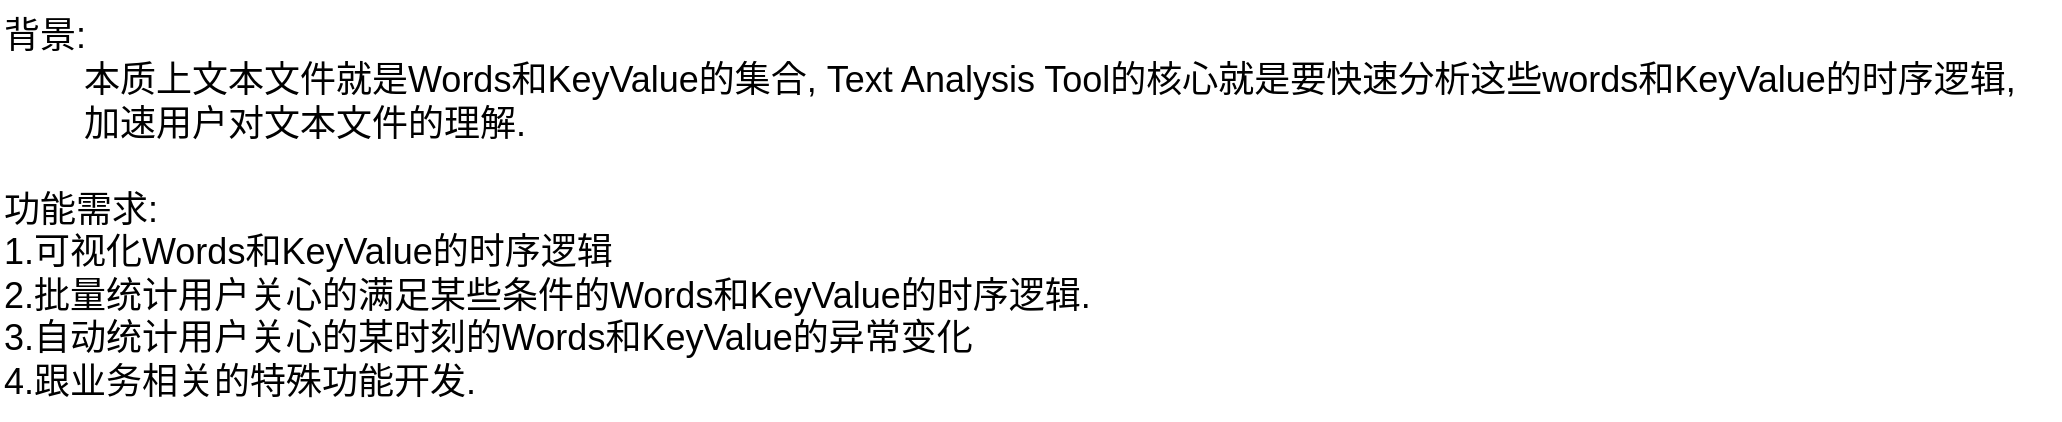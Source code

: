 <mxfile version="20.7.4" type="device" pages="7"><diagram id="0Cy3hlLUVUVLRbDNO2Tw" name="需求"><mxGraphModel dx="1206" dy="710" grid="1" gridSize="10" guides="1" tooltips="1" connect="1" arrows="1" fold="1" page="1" pageScale="1" pageWidth="827" pageHeight="1169" math="0" shadow="0"><root><mxCell id="0"/><mxCell id="1" parent="0"/><mxCell id="_opdSwfwnNwpm-nf6QQJ-1" value="&lt;font style=&quot;font-size: 18px;&quot;&gt;背景:&lt;br&gt;&lt;span style=&quot;white-space: pre;&quot;&gt;&#9;&lt;/span&gt;本质上文本文件就是Words和KeyValue的集合, Text Analysis Tool的核心就是要快速分析这些words和KeyValue的时序逻辑,&amp;nbsp;&lt;br&gt;&lt;span style=&quot;white-space: pre;&quot;&gt;&#9;&lt;/span&gt;加速用户对文本文件的理解.&lt;br&gt;&lt;br&gt;功能需求:&lt;br&gt;1.可视化Words和KeyValue的时序逻辑&lt;br&gt;2.批量统计用户关心的满足某些条件的Words和KeyValue的时序逻辑.&lt;br&gt;3.自动统计用户关心的某时刻的Words和KeyValue的异常变化&lt;br&gt;4.跟业务相关的特殊功能开发.&lt;br&gt;&lt;/font&gt;" style="text;html=1;align=left;verticalAlign=middle;resizable=0;points=[];autosize=1;strokeColor=none;fillColor=none;" parent="1" vertex="1"><mxGeometry x="40" y="40" width="1030" height="210" as="geometry"/></mxCell></root></mxGraphModel></diagram><diagram id="C5RBs43oDa-KdzZeNtuy" name="Overview"><mxGraphModel dx="1018" dy="604" grid="1" gridSize="10" guides="1" tooltips="1" connect="1" arrows="1" fold="1" page="1" pageScale="1" pageWidth="827" pageHeight="1169" math="0" shadow="0"><root><mxCell id="WIyWlLk6GJQsqaUBKTNV-0"/><mxCell id="WIyWlLk6GJQsqaUBKTNV-1" parent="WIyWlLk6GJQsqaUBKTNV-0"/><mxCell id="lIsFKM_jbgRHVZnxSKtF-8" style="edgeStyle=orthogonalEdgeStyle;rounded=0;orthogonalLoop=1;jettySize=auto;html=1;entryX=1;entryY=0.5;entryDx=0;entryDy=0;" parent="WIyWlLk6GJQsqaUBKTNV-1" source="303donyuINa1heOpSCCo-0" target="G8TwU6ueO8PdFV3qq56B-0" edge="1"><mxGeometry relative="1" as="geometry"/></mxCell><object label="Original Model" dsfd="dddd" id="303donyuINa1heOpSCCo-0"><mxCell style="swimlane;fontStyle=0;align=center;verticalAlign=top;childLayout=stackLayout;horizontal=1;startSize=26;horizontalStack=0;resizeParent=1;resizeLast=0;collapsible=1;marginBottom=0;rounded=0;shadow=0;strokeWidth=1;" parent="WIyWlLk6GJQsqaUBKTNV-1" vertex="1"><mxGeometry x="860" y="480" width="160" height="34" as="geometry"><mxRectangle x="550" y="140" width="160" height="26" as="alternateBounds"/></mxGeometry></mxCell></object><mxCell id="303donyuINa1heOpSCCo-6" value="" style="line;html=1;strokeWidth=1;align=left;verticalAlign=middle;spacingTop=-1;spacingLeft=3;spacingRight=3;rotatable=0;labelPosition=right;points=[];portConstraint=eastwest;" parent="303donyuINa1heOpSCCo-0" vertex="1"><mxGeometry y="26" width="160" height="8" as="geometry"/></mxCell><mxCell id="dWpQBGpWnecWujztqqWa-4" style="edgeStyle=orthogonalEdgeStyle;rounded=0;orthogonalLoop=1;jettySize=auto;html=1;entryX=1;entryY=0.5;entryDx=0;entryDy=0;" parent="WIyWlLk6GJQsqaUBKTNV-1" source="303donyuINa1heOpSCCo-11" target="dWpQBGpWnecWujztqqWa-1" edge="1"><mxGeometry relative="1" as="geometry"/></mxCell><mxCell id="303donyuINa1heOpSCCo-11" value="Searchs Model" style="swimlane;fontStyle=0;align=center;verticalAlign=top;childLayout=stackLayout;horizontal=1;startSize=26;horizontalStack=0;resizeParent=1;resizeLast=0;collapsible=1;marginBottom=0;rounded=0;shadow=0;strokeWidth=1;" parent="WIyWlLk6GJQsqaUBKTNV-1" vertex="1"><mxGeometry x="1064" y="506" width="160" height="34" as="geometry"><mxRectangle x="550" y="140" width="160" height="26" as="alternateBounds"/></mxGeometry></mxCell><mxCell id="303donyuINa1heOpSCCo-17" value="" style="line;html=1;strokeWidth=1;align=left;verticalAlign=middle;spacingTop=-1;spacingLeft=3;spacingRight=3;rotatable=0;labelPosition=right;points=[];portConstraint=eastwest;" parent="303donyuINa1heOpSCCo-11" vertex="1"><mxGeometry y="26" width="160" height="8" as="geometry"/></mxCell><mxCell id="lIsFKM_jbgRHVZnxSKtF-9" style="edgeStyle=orthogonalEdgeStyle;rounded=0;orthogonalLoop=1;jettySize=auto;html=1;entryX=1;entryY=0.5;entryDx=0;entryDy=0;" parent="WIyWlLk6GJQsqaUBKTNV-1" source="303donyuINa1heOpSCCo-20" target="303donyuINa1heOpSCCo-11" edge="1"><mxGeometry relative="1" as="geometry"/></mxCell><mxCell id="303donyuINa1heOpSCCo-20" value="Search Atom Model" style="swimlane;fontStyle=0;align=center;verticalAlign=top;childLayout=stackLayout;horizontal=1;startSize=26;horizontalStack=0;resizeParent=1;resizeLast=0;collapsible=1;marginBottom=0;rounded=0;shadow=0;strokeWidth=1;" parent="WIyWlLk6GJQsqaUBKTNV-1" vertex="1"><mxGeometry x="1264" y="506" width="160" height="34" as="geometry"><mxRectangle x="550" y="140" width="160" height="26" as="alternateBounds"/></mxGeometry></mxCell><mxCell id="303donyuINa1heOpSCCo-26" value="" style="line;html=1;strokeWidth=1;align=left;verticalAlign=middle;spacingTop=-1;spacingLeft=3;spacingRight=3;rotatable=0;labelPosition=right;points=[];portConstraint=eastwest;" parent="303donyuINa1heOpSCCo-20" vertex="1"><mxGeometry y="26" width="160" height="8" as="geometry"/></mxCell><mxCell id="dWpQBGpWnecWujztqqWa-5" style="edgeStyle=orthogonalEdgeStyle;rounded=0;orthogonalLoop=1;jettySize=auto;html=1;entryX=1;entryY=0.5;entryDx=0;entryDy=0;" parent="WIyWlLk6GJQsqaUBKTNV-1" source="303donyuINa1heOpSCCo-29" target="dWpQBGpWnecWujztqqWa-1" edge="1"><mxGeometry relative="1" as="geometry"/></mxCell><mxCell id="303donyuINa1heOpSCCo-29" value="KeyValueTree Model" style="swimlane;fontStyle=0;align=center;verticalAlign=top;childLayout=stackLayout;horizontal=1;startSize=26;horizontalStack=0;resizeParent=1;resizeLast=0;collapsible=1;marginBottom=0;rounded=0;shadow=0;strokeWidth=1;" parent="WIyWlLk6GJQsqaUBKTNV-1" vertex="1"><mxGeometry x="1064" y="566" width="160" height="34" as="geometry"><mxRectangle x="550" y="140" width="160" height="26" as="alternateBounds"/></mxGeometry></mxCell><mxCell id="303donyuINa1heOpSCCo-35" value="" style="line;html=1;strokeWidth=1;align=left;verticalAlign=middle;spacingTop=-1;spacingLeft=3;spacingRight=3;rotatable=0;labelPosition=right;points=[];portConstraint=eastwest;" parent="303donyuINa1heOpSCCo-29" vertex="1"><mxGeometry y="26" width="160" height="8" as="geometry"/></mxCell><mxCell id="dWpQBGpWnecWujztqqWa-6" style="edgeStyle=orthogonalEdgeStyle;rounded=0;orthogonalLoop=1;jettySize=auto;html=1;entryX=1;entryY=0.5;entryDx=0;entryDy=0;" parent="WIyWlLk6GJQsqaUBKTNV-1" source="303donyuINa1heOpSCCo-38" target="dWpQBGpWnecWujztqqWa-1" edge="1"><mxGeometry relative="1" as="geometry"/></mxCell><mxCell id="303donyuINa1heOpSCCo-38" value="Charts Model" style="swimlane;fontStyle=0;align=center;verticalAlign=top;childLayout=stackLayout;horizontal=1;startSize=26;horizontalStack=0;resizeParent=1;resizeLast=0;collapsible=1;marginBottom=0;rounded=0;shadow=0;strokeWidth=1;" parent="WIyWlLk6GJQsqaUBKTNV-1" vertex="1"><mxGeometry x="1064" y="628" width="160" height="34" as="geometry"><mxRectangle x="550" y="140" width="160" height="26" as="alternateBounds"/></mxGeometry></mxCell><mxCell id="303donyuINa1heOpSCCo-44" value="" style="line;html=1;strokeWidth=1;align=left;verticalAlign=middle;spacingTop=-1;spacingLeft=3;spacingRight=3;rotatable=0;labelPosition=right;points=[];portConstraint=eastwest;" parent="303donyuINa1heOpSCCo-38" vertex="1"><mxGeometry y="26" width="160" height="8" as="geometry"/></mxCell><mxCell id="lIsFKM_jbgRHVZnxSKtF-14" style="edgeStyle=orthogonalEdgeStyle;rounded=0;orthogonalLoop=1;jettySize=auto;html=1;entryX=1;entryY=0.5;entryDx=0;entryDy=0;" parent="WIyWlLk6GJQsqaUBKTNV-1" source="303donyuINa1heOpSCCo-47" target="303donyuINa1heOpSCCo-38" edge="1"><mxGeometry relative="1" as="geometry"/></mxCell><mxCell id="303donyuINa1heOpSCCo-47" value="Chart Atom Model" style="swimlane;fontStyle=0;align=center;verticalAlign=top;childLayout=stackLayout;horizontal=1;startSize=26;horizontalStack=0;resizeParent=1;resizeLast=0;collapsible=1;marginBottom=0;rounded=0;shadow=0;strokeWidth=1;" parent="WIyWlLk6GJQsqaUBKTNV-1" vertex="1"><mxGeometry x="1264" y="628" width="160" height="34" as="geometry"><mxRectangle x="550" y="140" width="160" height="26" as="alternateBounds"/></mxGeometry></mxCell><mxCell id="303donyuINa1heOpSCCo-53" value="" style="line;html=1;strokeWidth=1;align=left;verticalAlign=middle;spacingTop=-1;spacingLeft=3;spacingRight=3;rotatable=0;labelPosition=right;points=[];portConstraint=eastwest;" parent="303donyuINa1heOpSCCo-47" vertex="1"><mxGeometry y="26" width="160" height="8" as="geometry"/></mxCell><mxCell id="lIsFKM_jbgRHVZnxSKtF-16" style="edgeStyle=orthogonalEdgeStyle;rounded=0;orthogonalLoop=1;jettySize=auto;html=1;" parent="WIyWlLk6GJQsqaUBKTNV-1" source="G8TwU6ueO8PdFV3qq56B-0" edge="1"><mxGeometry relative="1" as="geometry"><mxPoint x="610" y="583.0" as="targetPoint"/></mxGeometry></mxCell><mxCell id="G8TwU6ueO8PdFV3qq56B-0" value="TextFile Model" style="swimlane;fontStyle=0;align=center;verticalAlign=top;childLayout=stackLayout;horizontal=1;startSize=26;horizontalStack=0;resizeParent=1;resizeLast=0;collapsible=1;marginBottom=0;rounded=0;shadow=0;strokeWidth=1;" parent="WIyWlLk6GJQsqaUBKTNV-1" vertex="1"><mxGeometry x="650" y="566" width="160" height="34" as="geometry"><mxRectangle x="550" y="140" width="160" height="26" as="alternateBounds"/></mxGeometry></mxCell><mxCell id="G8TwU6ueO8PdFV3qq56B-6" value="" style="line;html=1;strokeWidth=1;align=left;verticalAlign=middle;spacingTop=-1;spacingLeft=3;spacingRight=3;rotatable=0;labelPosition=right;points=[];portConstraint=eastwest;" parent="G8TwU6ueO8PdFV3qq56B-0" vertex="1"><mxGeometry y="26" width="160" height="8" as="geometry"/></mxCell><mxCell id="G8TwU6ueO8PdFV3qq56B-9" value="File Container Model" style="swimlane;fontStyle=0;align=center;verticalAlign=top;childLayout=stackLayout;horizontal=1;startSize=26;horizontalStack=0;resizeParent=1;resizeLast=0;collapsible=1;marginBottom=0;rounded=0;shadow=0;strokeWidth=1;" parent="WIyWlLk6GJQsqaUBKTNV-1" vertex="1"><mxGeometry x="450" y="566" width="160" height="34" as="geometry"><mxRectangle x="550" y="140" width="160" height="26" as="alternateBounds"/></mxGeometry></mxCell><mxCell id="G8TwU6ueO8PdFV3qq56B-15" value="" style="line;html=1;strokeWidth=1;align=left;verticalAlign=middle;spacingTop=-1;spacingLeft=3;spacingRight=3;rotatable=0;labelPosition=right;points=[];portConstraint=eastwest;" parent="G8TwU6ueO8PdFV3qq56B-9" vertex="1"><mxGeometry y="26" width="160" height="8" as="geometry"/></mxCell><mxCell id="G8TwU6ueO8PdFV3qq56B-20" value="Multi TextFile Model" style="swimlane;fontStyle=0;align=center;verticalAlign=top;childLayout=stackLayout;horizontal=1;startSize=26;horizontalStack=0;resizeParent=1;resizeLast=0;collapsible=1;marginBottom=0;rounded=0;shadow=0;strokeWidth=1;" parent="WIyWlLk6GJQsqaUBKTNV-1" vertex="1"><mxGeometry x="650" y="720" width="160" height="34" as="geometry"><mxRectangle x="550" y="140" width="160" height="26" as="alternateBounds"/></mxGeometry></mxCell><mxCell id="G8TwU6ueO8PdFV3qq56B-21" value="" style="line;html=1;strokeWidth=1;align=left;verticalAlign=middle;spacingTop=-1;spacingLeft=3;spacingRight=3;rotatable=0;labelPosition=right;points=[];portConstraint=eastwest;" parent="G8TwU6ueO8PdFV3qq56B-20" vertex="1"><mxGeometry y="26" width="160" height="8" as="geometry"/></mxCell><mxCell id="lIsFKM_jbgRHVZnxSKtF-15" style="edgeStyle=orthogonalEdgeStyle;rounded=0;orthogonalLoop=1;jettySize=auto;html=1;entryX=1;entryY=0.5;entryDx=0;entryDy=0;" parent="WIyWlLk6GJQsqaUBKTNV-1" source="-6uox4qLY7fpRr1liTIu-0" target="303donyuINa1heOpSCCo-47" edge="1"><mxGeometry relative="1" as="geometry"/></mxCell><mxCell id="-6uox4qLY7fpRr1liTIu-0" value="Condition Statistic Atom Model" style="swimlane;fontStyle=0;align=center;verticalAlign=top;childLayout=stackLayout;horizontal=1;startSize=26;horizontalStack=0;resizeParent=1;resizeLast=0;collapsible=1;marginBottom=0;rounded=0;shadow=0;strokeWidth=1;" parent="WIyWlLk6GJQsqaUBKTNV-1" vertex="1"><mxGeometry x="1464" y="628" width="190" height="34" as="geometry"><mxRectangle x="550" y="140" width="160" height="26" as="alternateBounds"/></mxGeometry></mxCell><mxCell id="-6uox4qLY7fpRr1liTIu-1" value="" style="line;html=1;strokeWidth=1;align=left;verticalAlign=middle;spacingTop=-1;spacingLeft=3;spacingRight=3;rotatable=0;labelPosition=right;points=[];portConstraint=eastwest;" parent="-6uox4qLY7fpRr1liTIu-0" vertex="1"><mxGeometry y="26" width="190" height="8" as="geometry"/></mxCell><mxCell id="-6uox4qLY7fpRr1liTIu-2" value="Batch Condition Statistic Model" style="swimlane;fontStyle=0;align=center;verticalAlign=top;childLayout=stackLayout;horizontal=1;startSize=26;horizontalStack=0;resizeParent=1;resizeLast=0;collapsible=1;marginBottom=0;rounded=0;shadow=0;strokeWidth=1;" parent="WIyWlLk6GJQsqaUBKTNV-1" vertex="1"><mxGeometry x="650" y="790" width="200" height="34" as="geometry"><mxRectangle x="550" y="140" width="160" height="26" as="alternateBounds"/></mxGeometry></mxCell><mxCell id="-6uox4qLY7fpRr1liTIu-3" value="" style="line;html=1;strokeWidth=1;align=left;verticalAlign=middle;spacingTop=-1;spacingLeft=3;spacingRight=3;rotatable=0;labelPosition=right;points=[];portConstraint=eastwest;" parent="-6uox4qLY7fpRr1liTIu-2" vertex="1"><mxGeometry y="26" width="200" height="8" as="geometry"/></mxCell><mxCell id="lIsFKM_jbgRHVZnxSKtF-0" value="Auto Statistic Classification Model" style="swimlane;fontStyle=0;align=center;verticalAlign=top;childLayout=stackLayout;horizontal=1;startSize=26;horizontalStack=0;resizeParent=1;resizeLast=0;collapsible=1;marginBottom=0;rounded=0;shadow=0;strokeWidth=1;" parent="WIyWlLk6GJQsqaUBKTNV-1" vertex="1"><mxGeometry x="650" y="860" width="200" height="34" as="geometry"><mxRectangle x="550" y="140" width="160" height="26" as="alternateBounds"/></mxGeometry></mxCell><mxCell id="lIsFKM_jbgRHVZnxSKtF-1" value="" style="line;html=1;strokeWidth=1;align=left;verticalAlign=middle;spacingTop=-1;spacingLeft=3;spacingRight=3;rotatable=0;labelPosition=right;points=[];portConstraint=eastwest;" parent="lIsFKM_jbgRHVZnxSKtF-0" vertex="1"><mxGeometry y="26" width="200" height="8" as="geometry"/></mxCell><mxCell id="lIsFKM_jbgRHVZnxSKtF-2" value="Special Business" style="swimlane;fontStyle=0;align=center;verticalAlign=top;childLayout=stackLayout;horizontal=1;startSize=26;horizontalStack=0;resizeParent=1;resizeLast=0;collapsible=1;marginBottom=0;rounded=0;shadow=0;strokeWidth=1;" parent="WIyWlLk6GJQsqaUBKTNV-1" vertex="1"><mxGeometry x="650" y="930" width="170" height="34" as="geometry"><mxRectangle x="550" y="140" width="160" height="26" as="alternateBounds"/></mxGeometry></mxCell><mxCell id="lIsFKM_jbgRHVZnxSKtF-3" value="" style="line;html=1;strokeWidth=1;align=left;verticalAlign=middle;spacingTop=-1;spacingLeft=3;spacingRight=3;rotatable=0;labelPosition=right;points=[];portConstraint=eastwest;" parent="lIsFKM_jbgRHVZnxSKtF-2" vertex="1"><mxGeometry y="26" width="170" height="8" as="geometry"/></mxCell><mxCell id="lIsFKM_jbgRHVZnxSKtF-17" style="edgeStyle=orthogonalEdgeStyle;rounded=0;orthogonalLoop=1;jettySize=auto;html=1;entryX=1;entryY=0.5;entryDx=0;entryDy=0;" parent="WIyWlLk6GJQsqaUBKTNV-1" source="lIsFKM_jbgRHVZnxSKtF-4" target="lIsFKM_jbgRHVZnxSKtF-2" edge="1"><mxGeometry relative="1" as="geometry"/></mxCell><mxCell id="lIsFKM_jbgRHVZnxSKtF-4" value="DCGM Analysis Model" style="swimlane;fontStyle=0;align=center;verticalAlign=top;childLayout=stackLayout;horizontal=1;startSize=26;horizontalStack=0;resizeParent=1;resizeLast=0;collapsible=1;marginBottom=0;rounded=0;shadow=0;strokeWidth=1;" parent="WIyWlLk6GJQsqaUBKTNV-1" vertex="1"><mxGeometry x="860" y="930" width="170" height="34" as="geometry"><mxRectangle x="550" y="140" width="160" height="26" as="alternateBounds"/></mxGeometry></mxCell><mxCell id="lIsFKM_jbgRHVZnxSKtF-5" value="" style="line;html=1;strokeWidth=1;align=left;verticalAlign=middle;spacingTop=-1;spacingLeft=3;spacingRight=3;rotatable=0;labelPosition=right;points=[];portConstraint=eastwest;" parent="lIsFKM_jbgRHVZnxSKtF-4" vertex="1"><mxGeometry y="26" width="170" height="8" as="geometry"/></mxCell><mxCell id="lIsFKM_jbgRHVZnxSKtF-18" style="edgeStyle=orthogonalEdgeStyle;rounded=0;orthogonalLoop=1;jettySize=auto;html=1;entryX=1;entryY=0.5;entryDx=0;entryDy=0;" parent="WIyWlLk6GJQsqaUBKTNV-1" source="lIsFKM_jbgRHVZnxSKtF-6" target="lIsFKM_jbgRHVZnxSKtF-2" edge="1"><mxGeometry relative="1" as="geometry"/></mxCell><mxCell id="lIsFKM_jbgRHVZnxSKtF-6" value="Story Line Model" style="swimlane;fontStyle=0;align=center;verticalAlign=top;childLayout=stackLayout;horizontal=1;startSize=26;horizontalStack=0;resizeParent=1;resizeLast=0;collapsible=1;marginBottom=0;rounded=0;shadow=0;strokeWidth=1;" parent="WIyWlLk6GJQsqaUBKTNV-1" vertex="1"><mxGeometry x="860" y="980" width="170" height="34" as="geometry"><mxRectangle x="550" y="140" width="160" height="26" as="alternateBounds"/></mxGeometry></mxCell><mxCell id="lIsFKM_jbgRHVZnxSKtF-7" value="" style="line;html=1;strokeWidth=1;align=left;verticalAlign=middle;spacingTop=-1;spacingLeft=3;spacingRight=3;rotatable=0;labelPosition=right;points=[];portConstraint=eastwest;" parent="lIsFKM_jbgRHVZnxSKtF-6" vertex="1"><mxGeometry y="26" width="170" height="8" as="geometry"/></mxCell><mxCell id="dWpQBGpWnecWujztqqWa-3" style="edgeStyle=orthogonalEdgeStyle;rounded=0;orthogonalLoop=1;jettySize=auto;html=1;" parent="WIyWlLk6GJQsqaUBKTNV-1" source="dWpQBGpWnecWujztqqWa-1" edge="1"><mxGeometry relative="1" as="geometry"><mxPoint x="810" y="584" as="targetPoint"/></mxGeometry></mxCell><object label="Function Model" dsfd="dddd" id="dWpQBGpWnecWujztqqWa-1"><mxCell style="swimlane;fontStyle=0;align=center;verticalAlign=top;childLayout=stackLayout;horizontal=1;startSize=26;horizontalStack=0;resizeParent=1;resizeLast=0;collapsible=1;marginBottom=0;rounded=0;shadow=0;strokeWidth=1;" parent="WIyWlLk6GJQsqaUBKTNV-1" vertex="1"><mxGeometry x="860" y="567" width="160" height="34" as="geometry"><mxRectangle x="550" y="140" width="160" height="26" as="alternateBounds"/></mxGeometry></mxCell></object><mxCell id="dWpQBGpWnecWujztqqWa-2" value="" style="line;html=1;strokeWidth=1;align=left;verticalAlign=middle;spacingTop=-1;spacingLeft=3;spacingRight=3;rotatable=0;labelPosition=right;points=[];portConstraint=eastwest;" parent="dWpQBGpWnecWujztqqWa-1" vertex="1"><mxGeometry y="26" width="160" height="8" as="geometry"/></mxCell></root></mxGraphModel></diagram><diagram id="L9fh-WqxhgrzzRKQ3EUa" name="Function"><mxGraphModel dx="379" dy="710" grid="1" gridSize="10" guides="1" tooltips="1" connect="1" arrows="1" fold="1" page="1" pageScale="1" pageWidth="827" pageHeight="1169" math="0" shadow="0"><root><mxCell id="0"/><mxCell id="1" parent="0"/><mxCell id="i3b1Jq1DHRWX_BwLLKMR-1" value="inhert" style="edgeStyle=orthogonalEdgeStyle;rounded=0;orthogonalLoop=1;jettySize=auto;html=1;entryX=0.5;entryY=1;entryDx=0;entryDy=0;" parent="1" source="i3b1Jq1DHRWX_BwLLKMR-2" target="i3b1Jq1DHRWX_BwLLKMR-9" edge="1"><mxGeometry relative="1" as="geometry"/></mxCell><mxCell id="i3b1Jq1DHRWX_BwLLKMR-2" value="Function Model" style="swimlane;fontStyle=0;align=center;verticalAlign=top;childLayout=stackLayout;horizontal=1;startSize=26;horizontalStack=0;resizeParent=1;resizeLast=0;collapsible=1;marginBottom=0;rounded=0;shadow=0;strokeWidth=1;" parent="1" vertex="1"><mxGeometry x="990" y="350" width="160" height="140" as="geometry"><mxRectangle x="550" y="140" width="160" height="26" as="alternateBounds"/></mxGeometry></mxCell><mxCell id="i3b1Jq1DHRWX_BwLLKMR-3" value="Functions" style="text;align=left;verticalAlign=top;spacingLeft=4;spacingRight=4;overflow=hidden;rotatable=0;points=[[0,0.5],[1,0.5]];portConstraint=eastwest;" parent="i3b1Jq1DHRWX_BwLLKMR-2" vertex="1"><mxGeometry y="26" width="160" height="26" as="geometry"/></mxCell><mxCell id="i3b1Jq1DHRWX_BwLLKMR-4" value="" style="line;html=1;strokeWidth=1;align=left;verticalAlign=middle;spacingTop=-1;spacingLeft=3;spacingRight=3;rotatable=0;labelPosition=right;points=[];portConstraint=eastwest;" parent="i3b1Jq1DHRWX_BwLLKMR-2" vertex="1"><mxGeometry y="52" width="160" height="8" as="geometry"/></mxCell><mxCell id="i3b1Jq1DHRWX_BwLLKMR-6" value="inhert" style="edgeStyle=orthogonalEdgeStyle;rounded=0;orthogonalLoop=1;jettySize=auto;html=1;entryX=0.5;entryY=1;entryDx=0;entryDy=0;" parent="1" source="i3b1Jq1DHRWX_BwLLKMR-7" target="i3b1Jq1DHRWX_BwLLKMR-11" edge="1"><mxGeometry relative="1" as="geometry"/></mxCell><mxCell id="i3b1Jq1DHRWX_BwLLKMR-7" value="Function View" style="swimlane;fontStyle=0;align=center;verticalAlign=top;childLayout=stackLayout;horizontal=1;startSize=26;horizontalStack=0;resizeParent=1;resizeLast=0;collapsible=1;marginBottom=0;rounded=0;shadow=0;strokeWidth=1;" parent="1" vertex="1"><mxGeometry x="1230" y="280" width="160" height="34" as="geometry"><mxRectangle x="550" y="140" width="160" height="26" as="alternateBounds"/></mxGeometry></mxCell><mxCell id="i3b1Jq1DHRWX_BwLLKMR-8" value="" style="line;html=1;strokeWidth=1;align=left;verticalAlign=middle;spacingTop=-1;spacingLeft=3;spacingRight=3;rotatable=0;labelPosition=right;points=[];portConstraint=eastwest;" parent="i3b1Jq1DHRWX_BwLLKMR-7" vertex="1"><mxGeometry y="26" width="160" height="8" as="geometry"/></mxCell><mxCell id="i3b1Jq1DHRWX_BwLLKMR-9" value="Model" style="swimlane;fontStyle=0;align=center;verticalAlign=top;childLayout=stackLayout;horizontal=1;startSize=26;horizontalStack=0;resizeParent=1;resizeLast=0;collapsible=1;marginBottom=0;rounded=0;shadow=0;strokeWidth=1;" parent="1" vertex="1"><mxGeometry x="990" y="200" width="160" height="34" as="geometry"><mxRectangle x="550" y="140" width="160" height="26" as="alternateBounds"/></mxGeometry></mxCell><mxCell id="i3b1Jq1DHRWX_BwLLKMR-10" value="" style="line;html=1;strokeWidth=1;align=left;verticalAlign=middle;spacingTop=-1;spacingLeft=3;spacingRight=3;rotatable=0;labelPosition=right;points=[];portConstraint=eastwest;" parent="i3b1Jq1DHRWX_BwLLKMR-9" vertex="1"><mxGeometry y="26" width="160" height="8" as="geometry"/></mxCell><mxCell id="i3b1Jq1DHRWX_BwLLKMR-11" value="View" style="swimlane;fontStyle=0;align=center;verticalAlign=top;childLayout=stackLayout;horizontal=1;startSize=26;horizontalStack=0;resizeParent=1;resizeLast=0;collapsible=1;marginBottom=0;rounded=0;shadow=0;strokeWidth=1;" parent="1" vertex="1"><mxGeometry x="1230" y="200" width="160" height="34" as="geometry"><mxRectangle x="550" y="140" width="160" height="26" as="alternateBounds"/></mxGeometry></mxCell><mxCell id="i3b1Jq1DHRWX_BwLLKMR-12" value="" style="line;html=1;strokeWidth=1;align=left;verticalAlign=middle;spacingTop=-1;spacingLeft=3;spacingRight=3;rotatable=0;labelPosition=right;points=[];portConstraint=eastwest;" parent="i3b1Jq1DHRWX_BwLLKMR-11" vertex="1"><mxGeometry y="26" width="160" height="8" as="geometry"/></mxCell><mxCell id="i3b1Jq1DHRWX_BwLLKMR-13" value="control" style="edgeStyle=orthogonalEdgeStyle;rounded=0;orthogonalLoop=1;jettySize=auto;html=1;" parent="1" source="i3b1Jq1DHRWX_BwLLKMR-15" edge="1"><mxGeometry relative="1" as="geometry"><mxPoint x="1060" y="490" as="targetPoint"/><Array as="points"><mxPoint x="1310" y="560"/><mxPoint x="1060" y="560"/></Array></mxGeometry></mxCell><mxCell id="i3b1Jq1DHRWX_BwLLKMR-14" style="edgeStyle=orthogonalEdgeStyle;rounded=0;orthogonalLoop=1;jettySize=auto;html=1;entryX=0.5;entryY=1;entryDx=0;entryDy=0;" parent="1" source="i3b1Jq1DHRWX_BwLLKMR-15" target="i3b1Jq1DHRWX_BwLLKMR-7" edge="1"><mxGeometry relative="1" as="geometry"/></mxCell><mxCell id="i3b1Jq1DHRWX_BwLLKMR-15" value="Function Display" style="swimlane;fontStyle=0;align=center;verticalAlign=top;childLayout=stackLayout;horizontal=1;startSize=26;horizontalStack=0;resizeParent=1;resizeLast=0;collapsible=1;marginBottom=0;rounded=0;shadow=0;strokeWidth=1;" parent="1" vertex="1"><mxGeometry x="1230" y="350" width="160" height="190" as="geometry"><mxRectangle x="550" y="140" width="160" height="26" as="alternateBounds"/></mxGeometry></mxCell><mxCell id="i3b1Jq1DHRWX_BwLLKMR-16" value="Height" style="text;align=left;verticalAlign=top;spacingLeft=4;spacingRight=4;overflow=hidden;rotatable=0;points=[[0,0.5],[1,0.5]];portConstraint=eastwest;" parent="i3b1Jq1DHRWX_BwLLKMR-15" vertex="1"><mxGeometry y="26" width="160" height="26" as="geometry"/></mxCell><mxCell id="i3b1Jq1DHRWX_BwLLKMR-19" value="" style="line;html=1;strokeWidth=1;align=left;verticalAlign=middle;spacingTop=-1;spacingLeft=3;spacingRight=3;rotatable=0;labelPosition=right;points=[];portConstraint=eastwest;" parent="i3b1Jq1DHRWX_BwLLKMR-15" vertex="1"><mxGeometry y="52" width="160" height="8" as="geometry"/></mxCell><mxCell id="i3b1Jq1DHRWX_BwLLKMR-20" value="openSearchsTab" style="text;align=left;verticalAlign=top;spacingLeft=4;spacingRight=4;overflow=hidden;rotatable=0;points=[[0,0.5],[1,0.5]];portConstraint=eastwest;" parent="i3b1Jq1DHRWX_BwLLKMR-15" vertex="1"><mxGeometry y="60" width="160" height="26" as="geometry"/></mxCell><mxCell id="cLqMk1EW5dn3CICp-hVv-2" value="openKeyValueTreeTab" style="text;align=left;verticalAlign=top;spacingLeft=4;spacingRight=4;overflow=hidden;rotatable=0;points=[[0,0.5],[1,0.5]];portConstraint=eastwest;" parent="i3b1Jq1DHRWX_BwLLKMR-15" vertex="1"><mxGeometry y="86" width="160" height="26" as="geometry"/></mxCell><mxCell id="cLqMk1EW5dn3CICp-hVv-1" value="openChartsTab" style="text;align=left;verticalAlign=top;spacingLeft=4;spacingRight=4;overflow=hidden;rotatable=0;points=[[0,0.5],[1,0.5]];portConstraint=eastwest;" parent="i3b1Jq1DHRWX_BwLLKMR-15" vertex="1"><mxGeometry y="112" width="160" height="26" as="geometry"/></mxCell><mxCell id="cLqMk1EW5dn3CICp-hVv-3" value="hidden" style="text;align=left;verticalAlign=top;spacingLeft=4;spacingRight=4;overflow=hidden;rotatable=0;points=[[0,0.5],[1,0.5]];portConstraint=eastwest;" parent="i3b1Jq1DHRWX_BwLLKMR-15" vertex="1"><mxGeometry y="138" width="160" height="26" as="geometry"/></mxCell><mxCell id="i3b1Jq1DHRWX_BwLLKMR-21" value="trigger" style="edgeStyle=orthogonalEdgeStyle;rounded=0;orthogonalLoop=1;jettySize=auto;html=1;" parent="1" target="i3b1Jq1DHRWX_BwLLKMR-15" edge="1"><mxGeometry relative="1" as="geometry"><mxPoint x="1150" y="423.0" as="sourcePoint"/></mxGeometry></mxCell></root></mxGraphModel></diagram><diagram id="Rm2qMvoIPmaBoEfRZbmE" name="Searchs"><mxGraphModel dx="379" dy="710" grid="1" gridSize="10" guides="1" tooltips="1" connect="1" arrows="1" fold="1" page="1" pageScale="1" pageWidth="827" pageHeight="1169" math="0" shadow="0"><root><mxCell id="0"/><mxCell id="1" parent="0"/><mxCell id="Jr-nhuPnT8XqU77KtXSM-2" value="inhert" style="edgeStyle=orthogonalEdgeStyle;rounded=0;orthogonalLoop=1;jettySize=auto;html=1;entryX=0.5;entryY=1;entryDx=0;entryDy=0;" parent="1" source="Jr-nhuPnT8XqU77KtXSM-3" target="Jr-nhuPnT8XqU77KtXSM-32" edge="1"><mxGeometry relative="1" as="geometry"/></mxCell><mxCell id="Jr-nhuPnT8XqU77KtXSM-3" value="Searchs Model" style="swimlane;fontStyle=0;align=center;verticalAlign=top;childLayout=stackLayout;horizontal=1;startSize=26;horizontalStack=0;resizeParent=1;resizeLast=0;collapsible=1;marginBottom=0;rounded=0;shadow=0;strokeWidth=1;" parent="1" vertex="1"><mxGeometry x="990" y="350" width="160" height="140" as="geometry"><mxRectangle x="550" y="140" width="160" height="26" as="alternateBounds"/></mxGeometry></mxCell><mxCell id="Jr-nhuPnT8XqU77KtXSM-4" value="Search Atom Container" style="text;align=left;verticalAlign=top;spacingLeft=4;spacingRight=4;overflow=hidden;rotatable=0;points=[[0,0.5],[1,0.5]];portConstraint=eastwest;" parent="Jr-nhuPnT8XqU77KtXSM-3" vertex="1"><mxGeometry y="26" width="160" height="26" as="geometry"/></mxCell><mxCell id="Jr-nhuPnT8XqU77KtXSM-14" value="" style="line;html=1;strokeWidth=1;align=left;verticalAlign=middle;spacingTop=-1;spacingLeft=3;spacingRight=3;rotatable=0;labelPosition=right;points=[];portConstraint=eastwest;" parent="Jr-nhuPnT8XqU77KtXSM-3" vertex="1"><mxGeometry y="52" width="160" height="8" as="geometry"/></mxCell><mxCell id="Jr-nhuPnT8XqU77KtXSM-15" value="drag" style="text;align=left;verticalAlign=top;spacingLeft=4;spacingRight=4;overflow=hidden;rotatable=0;points=[[0,0.5],[1,0.5]];portConstraint=eastwest;" parent="Jr-nhuPnT8XqU77KtXSM-3" vertex="1"><mxGeometry y="60" width="160" height="26" as="geometry"/></mxCell><mxCell id="Jr-nhuPnT8XqU77KtXSM-21" value="inhert" style="edgeStyle=orthogonalEdgeStyle;rounded=0;orthogonalLoop=1;jettySize=auto;html=1;entryX=0.5;entryY=1;entryDx=0;entryDy=0;" parent="1" source="Jr-nhuPnT8XqU77KtXSM-22" target="Jr-nhuPnT8XqU77KtXSM-34" edge="1"><mxGeometry relative="1" as="geometry"/></mxCell><mxCell id="Jr-nhuPnT8XqU77KtXSM-22" value="Searchs View" style="swimlane;fontStyle=0;align=center;verticalAlign=top;childLayout=stackLayout;horizontal=1;startSize=26;horizontalStack=0;resizeParent=1;resizeLast=0;collapsible=1;marginBottom=0;rounded=0;shadow=0;strokeWidth=1;" parent="1" vertex="1"><mxGeometry x="1230" y="280" width="160" height="34" as="geometry"><mxRectangle x="550" y="140" width="160" height="26" as="alternateBounds"/></mxGeometry></mxCell><mxCell id="Jr-nhuPnT8XqU77KtXSM-26" value="" style="line;html=1;strokeWidth=1;align=left;verticalAlign=middle;spacingTop=-1;spacingLeft=3;spacingRight=3;rotatable=0;labelPosition=right;points=[];portConstraint=eastwest;" parent="Jr-nhuPnT8XqU77KtXSM-22" vertex="1"><mxGeometry y="26" width="160" height="8" as="geometry"/></mxCell><mxCell id="Jr-nhuPnT8XqU77KtXSM-32" value="Model" style="swimlane;fontStyle=0;align=center;verticalAlign=top;childLayout=stackLayout;horizontal=1;startSize=26;horizontalStack=0;resizeParent=1;resizeLast=0;collapsible=1;marginBottom=0;rounded=0;shadow=0;strokeWidth=1;" parent="1" vertex="1"><mxGeometry x="990" y="200" width="160" height="34" as="geometry"><mxRectangle x="550" y="140" width="160" height="26" as="alternateBounds"/></mxGeometry></mxCell><mxCell id="Jr-nhuPnT8XqU77KtXSM-33" value="" style="line;html=1;strokeWidth=1;align=left;verticalAlign=middle;spacingTop=-1;spacingLeft=3;spacingRight=3;rotatable=0;labelPosition=right;points=[];portConstraint=eastwest;" parent="Jr-nhuPnT8XqU77KtXSM-32" vertex="1"><mxGeometry y="26" width="160" height="8" as="geometry"/></mxCell><mxCell id="Jr-nhuPnT8XqU77KtXSM-34" value="View" style="swimlane;fontStyle=0;align=center;verticalAlign=top;childLayout=stackLayout;horizontal=1;startSize=26;horizontalStack=0;resizeParent=1;resizeLast=0;collapsible=1;marginBottom=0;rounded=0;shadow=0;strokeWidth=1;" parent="1" vertex="1"><mxGeometry x="1230" y="200" width="160" height="34" as="geometry"><mxRectangle x="550" y="140" width="160" height="26" as="alternateBounds"/></mxGeometry></mxCell><mxCell id="Jr-nhuPnT8XqU77KtXSM-35" value="" style="line;html=1;strokeWidth=1;align=left;verticalAlign=middle;spacingTop=-1;spacingLeft=3;spacingRight=3;rotatable=0;labelPosition=right;points=[];portConstraint=eastwest;" parent="Jr-nhuPnT8XqU77KtXSM-34" vertex="1"><mxGeometry y="26" width="160" height="8" as="geometry"/></mxCell><mxCell id="t5puvWxzoxbZDZ_XFxST-1" value="control" style="edgeStyle=orthogonalEdgeStyle;rounded=0;orthogonalLoop=1;jettySize=auto;html=1;" parent="1" source="XjJA5rlvyrnoUTZeidnE-1" edge="1"><mxGeometry relative="1" as="geometry"><mxPoint x="1060" y="490" as="targetPoint"/><Array as="points"><mxPoint x="1310" y="560"/><mxPoint x="1060" y="560"/></Array></mxGeometry></mxCell><mxCell id="t5puvWxzoxbZDZ_XFxST-2" style="edgeStyle=orthogonalEdgeStyle;rounded=0;orthogonalLoop=1;jettySize=auto;html=1;entryX=0.5;entryY=1;entryDx=0;entryDy=0;" parent="1" source="XjJA5rlvyrnoUTZeidnE-1" target="Jr-nhuPnT8XqU77KtXSM-22" edge="1"><mxGeometry relative="1" as="geometry"/></mxCell><mxCell id="XjJA5rlvyrnoUTZeidnE-1" value="Searchs Display" style="swimlane;fontStyle=0;align=center;verticalAlign=top;childLayout=stackLayout;horizontal=1;startSize=26;horizontalStack=0;resizeParent=1;resizeLast=0;collapsible=1;marginBottom=0;rounded=0;shadow=0;strokeWidth=1;" parent="1" vertex="1"><mxGeometry x="1230" y="350" width="160" height="150" as="geometry"><mxRectangle x="550" y="140" width="160" height="26" as="alternateBounds"/></mxGeometry></mxCell><mxCell id="XjJA5rlvyrnoUTZeidnE-2" value="Height" style="text;align=left;verticalAlign=top;spacingLeft=4;spacingRight=4;overflow=hidden;rotatable=0;points=[[0,0.5],[1,0.5]];portConstraint=eastwest;" parent="XjJA5rlvyrnoUTZeidnE-1" vertex="1"><mxGeometry y="26" width="160" height="26" as="geometry"/></mxCell><mxCell id="XjJA5rlvyrnoUTZeidnE-3" value="Range" style="text;align=left;verticalAlign=top;spacingLeft=4;spacingRight=4;overflow=hidden;rotatable=0;points=[[0,0.5],[1,0.5]];portConstraint=eastwest;rounded=0;shadow=0;html=0;" parent="XjJA5rlvyrnoUTZeidnE-1" vertex="1"><mxGeometry y="52" width="160" height="26" as="geometry"/></mxCell><mxCell id="XjJA5rlvyrnoUTZeidnE-4" value="Display List" style="text;align=left;verticalAlign=top;spacingLeft=4;spacingRight=4;overflow=hidden;rotatable=0;points=[[0,0.5],[1,0.5]];portConstraint=eastwest;rounded=0;shadow=0;html=0;" parent="XjJA5rlvyrnoUTZeidnE-1" vertex="1"><mxGeometry y="78" width="160" height="26" as="geometry"/></mxCell><mxCell id="XjJA5rlvyrnoUTZeidnE-5" value="" style="line;html=1;strokeWidth=1;align=left;verticalAlign=middle;spacingTop=-1;spacingLeft=3;spacingRight=3;rotatable=0;labelPosition=right;points=[];portConstraint=eastwest;" parent="XjJA5rlvyrnoUTZeidnE-1" vertex="1"><mxGeometry y="104" width="160" height="8" as="geometry"/></mxCell><mxCell id="XjJA5rlvyrnoUTZeidnE-6" value="drag" style="text;align=left;verticalAlign=top;spacingLeft=4;spacingRight=4;overflow=hidden;rotatable=0;points=[[0,0.5],[1,0.5]];portConstraint=eastwest;" parent="XjJA5rlvyrnoUTZeidnE-1" vertex="1"><mxGeometry y="112" width="160" height="26" as="geometry"/></mxCell><mxCell id="t5puvWxzoxbZDZ_XFxST-3" value="trigger" style="edgeStyle=orthogonalEdgeStyle;rounded=0;orthogonalLoop=1;jettySize=auto;html=1;" parent="1" source="Jr-nhuPnT8XqU77KtXSM-15" target="XjJA5rlvyrnoUTZeidnE-1" edge="1"><mxGeometry relative="1" as="geometry"/></mxCell></root></mxGraphModel></diagram><diagram id="Kai0bft7cfKjRB-6I1lM" name="Search Atom"><mxGraphModel dx="394" dy="725" grid="1" gridSize="10" guides="1" tooltips="1" connect="1" arrows="1" fold="1" page="1" pageScale="1" pageWidth="827" pageHeight="1169" math="0" shadow="0"><root><mxCell id="0"/><mxCell id="1" parent="0"/><mxCell id="g0i_Gh2PO9Q_NnNQS_Ni-15" value="inhert" style="edgeStyle=orthogonalEdgeStyle;rounded=0;orthogonalLoop=1;jettySize=auto;html=1;entryX=0.5;entryY=1;entryDx=0;entryDy=0;" parent="1" source="6ogG3hAOAU1i9d-9G9GY-1" target="g0i_Gh2PO9Q_NnNQS_Ni-12" edge="1"><mxGeometry relative="1" as="geometry"/></mxCell><mxCell id="6ogG3hAOAU1i9d-9G9GY-1" value="Search Atom Model" style="swimlane;fontStyle=0;align=center;verticalAlign=top;childLayout=stackLayout;horizontal=1;startSize=26;horizontalStack=0;resizeParent=1;resizeLast=0;collapsible=1;marginBottom=0;rounded=0;shadow=0;strokeWidth=1;" parent="1" vertex="1"><mxGeometry x="960" y="270" width="160" height="372" as="geometry"><mxRectangle x="550" y="140" width="160" height="26" as="alternateBounds"/></mxGeometry></mxCell><mxCell id="6ogG3hAOAU1i9d-9G9GY-2" value="Description" style="text;align=left;verticalAlign=top;spacingLeft=4;spacingRight=4;overflow=hidden;rotatable=0;points=[[0,0.5],[1,0.5]];portConstraint=eastwest;" parent="6ogG3hAOAU1i9d-9G9GY-1" vertex="1"><mxGeometry y="26" width="160" height="26" as="geometry"/></mxCell><mxCell id="6ogG3hAOAU1i9d-9G9GY-3" value="Search Express" style="text;align=left;verticalAlign=top;spacingLeft=4;spacingRight=4;overflow=hidden;rotatable=0;points=[[0,0.5],[1,0.5]];portConstraint=eastwest;rounded=0;shadow=0;html=0;" parent="6ogG3hAOAU1i9d-9G9GY-1" vertex="1"><mxGeometry y="52" width="160" height="26" as="geometry"/></mxCell><mxCell id="g0i_Gh2PO9Q_NnNQS_Ni-9" value="Search Ahead Rows Num" style="text;align=left;verticalAlign=top;spacingLeft=4;spacingRight=4;overflow=hidden;rotatable=0;points=[[0,0.5],[1,0.5]];portConstraint=eastwest;rounded=0;shadow=0;html=0;" parent="6ogG3hAOAU1i9d-9G9GY-1" vertex="1"><mxGeometry y="78" width="160" height="26" as="geometry"/></mxCell><mxCell id="g0i_Gh2PO9Q_NnNQS_Ni-8" value="Search Back Rows Num" style="text;align=left;verticalAlign=top;spacingLeft=4;spacingRight=4;overflow=hidden;rotatable=0;points=[[0,0.5],[1,0.5]];portConstraint=eastwest;rounded=0;shadow=0;html=0;" parent="6ogG3hAOAU1i9d-9G9GY-1" vertex="1"><mxGeometry y="104" width="160" height="26" as="geometry"/></mxCell><mxCell id="g0i_Gh2PO9Q_NnNQS_Ni-10" value="Search Mode" style="text;align=left;verticalAlign=top;spacingLeft=4;spacingRight=4;overflow=hidden;rotatable=0;points=[[0,0.5],[1,0.5]];portConstraint=eastwest;rounded=0;shadow=0;html=0;" parent="6ogG3hAOAU1i9d-9G9GY-1" vertex="1"><mxGeometry y="130" width="160" height="26" as="geometry"/></mxCell><mxCell id="6ogG3hAOAU1i9d-9G9GY-4" value="Regex Express" style="text;align=left;verticalAlign=top;spacingLeft=4;spacingRight=4;overflow=hidden;rotatable=0;points=[[0,0.5],[1,0.5]];portConstraint=eastwest;rounded=0;shadow=0;html=0;" parent="6ogG3hAOAU1i9d-9G9GY-1" vertex="1"><mxGeometry y="156" width="160" height="26" as="geometry"/></mxCell><mxCell id="6ogG3hAOAU1i9d-9G9GY-5" value="Highlight Words" style="text;align=left;verticalAlign=top;spacingLeft=4;spacingRight=4;overflow=hidden;rotatable=0;points=[[0,0.5],[1,0.5]];portConstraint=eastwest;rounded=0;shadow=0;html=0;" parent="6ogG3hAOAU1i9d-9G9GY-1" vertex="1"><mxGeometry y="182" width="160" height="26" as="geometry"/></mxCell><mxCell id="g0i_Gh2PO9Q_NnNQS_Ni-6" value="Result Search" style="text;align=left;verticalAlign=top;spacingLeft=4;spacingRight=4;overflow=hidden;rotatable=0;points=[[0,0.5],[1,0.5]];portConstraint=eastwest;rounded=0;shadow=0;html=0;" parent="6ogG3hAOAU1i9d-9G9GY-1" vertex="1"><mxGeometry y="208" width="160" height="26" as="geometry"/></mxCell><mxCell id="g0i_Gh2PO9Q_NnNQS_Ni-7" value="Result Key Value" style="text;align=left;verticalAlign=top;spacingLeft=4;spacingRight=4;overflow=hidden;rotatable=0;points=[[0,0.5],[1,0.5]];portConstraint=eastwest;rounded=0;shadow=0;html=0;" parent="6ogG3hAOAU1i9d-9G9GY-1" vertex="1"><mxGeometry y="234" width="160" height="26" as="geometry"/></mxCell><mxCell id="6ogG3hAOAU1i9d-9G9GY-6" value="Result Words" style="text;align=left;verticalAlign=top;spacingLeft=4;spacingRight=4;overflow=hidden;rotatable=0;points=[[0,0.5],[1,0.5]];portConstraint=eastwest;rounded=0;shadow=0;html=0;" parent="6ogG3hAOAU1i9d-9G9GY-1" vertex="1"><mxGeometry y="260" width="160" height="26" as="geometry"/></mxCell><mxCell id="6ogG3hAOAU1i9d-9G9GY-7" value="" style="line;html=1;strokeWidth=1;align=left;verticalAlign=middle;spacingTop=-1;spacingLeft=3;spacingRight=3;rotatable=0;labelPosition=right;points=[];portConstraint=eastwest;" parent="6ogG3hAOAU1i9d-9G9GY-1" vertex="1"><mxGeometry y="286" width="160" height="8" as="geometry"/></mxCell><mxCell id="6ogG3hAOAU1i9d-9G9GY-8" value="scroll" style="text;align=left;verticalAlign=top;spacingLeft=4;spacingRight=4;overflow=hidden;rotatable=0;points=[[0,0.5],[1,0.5]];portConstraint=eastwest;" parent="6ogG3hAOAU1i9d-9G9GY-1" vertex="1"><mxGeometry y="294" width="160" height="26" as="geometry"/></mxCell><mxCell id="6ogG3hAOAU1i9d-9G9GY-9" value="search" style="text;align=left;verticalAlign=top;spacingLeft=4;spacingRight=4;overflow=hidden;rotatable=0;points=[[0,0.5],[1,0.5]];portConstraint=eastwest;" parent="6ogG3hAOAU1i9d-9G9GY-1" vertex="1"><mxGeometry y="320" width="160" height="26" as="geometry"/></mxCell><mxCell id="4ydwr0UMK0HsgJNHZODr-8" value="refresh" style="text;align=left;verticalAlign=top;spacingLeft=4;spacingRight=4;overflow=hidden;rotatable=0;points=[[0,0.5],[1,0.5]];portConstraint=eastwest;" parent="6ogG3hAOAU1i9d-9G9GY-1" vertex="1"><mxGeometry y="346" width="160" height="26" as="geometry"/></mxCell><mxCell id="_k9Jq_oKAitiSEf9Qg9g-15" style="edgeStyle=orthogonalEdgeStyle;rounded=0;orthogonalLoop=1;jettySize=auto;html=1;entryX=0.5;entryY=1;entryDx=0;entryDy=0;" parent="1" source="6ogG3hAOAU1i9d-9G9GY-19" target="_k9Jq_oKAitiSEf9Qg9g-1" edge="1"><mxGeometry relative="1" as="geometry"/></mxCell><mxCell id="_k9Jq_oKAitiSEf9Qg9g-18" style="edgeStyle=orthogonalEdgeStyle;rounded=0;orthogonalLoop=1;jettySize=auto;html=1;entryX=0.522;entryY=1.015;entryDx=0;entryDy=0;entryPerimeter=0;" parent="1" source="6ogG3hAOAU1i9d-9G9GY-19" target="4ydwr0UMK0HsgJNHZODr-8" edge="1"><mxGeometry relative="1" as="geometry"/></mxCell><mxCell id="6ogG3hAOAU1i9d-9G9GY-19" value="Search Atom Dialog" style="swimlane;fontStyle=0;align=center;verticalAlign=top;childLayout=stackLayout;horizontal=1;startSize=26;horizontalStack=0;resizeParent=1;resizeLast=0;collapsible=1;marginBottom=0;rounded=0;shadow=0;strokeWidth=1;" parent="1" vertex="1"><mxGeometry x="1390" y="335" width="160" height="65" as="geometry"><mxRectangle x="550" y="140" width="160" height="26" as="alternateBounds"/></mxGeometry></mxCell><mxCell id="6ogG3hAOAU1i9d-9G9GY-25" value="" style="line;html=1;strokeWidth=1;align=left;verticalAlign=middle;spacingTop=-1;spacingLeft=3;spacingRight=3;rotatable=0;labelPosition=right;points=[];portConstraint=eastwest;" parent="6ogG3hAOAU1i9d-9G9GY-19" vertex="1"><mxGeometry y="26" width="160" height="8" as="geometry"/></mxCell><mxCell id="_k9Jq_oKAitiSEf9Qg9g-12" value="search" style="text;align=left;verticalAlign=top;spacingLeft=4;spacingRight=4;overflow=hidden;rotatable=0;points=[[0,0.5],[1,0.5]];portConstraint=eastwest;" parent="6ogG3hAOAU1i9d-9G9GY-19" vertex="1"><mxGeometry y="34" width="160" height="26" as="geometry"/></mxCell><mxCell id="g0i_Gh2PO9Q_NnNQS_Ni-12" value="Model" style="swimlane;fontStyle=0;align=center;verticalAlign=top;childLayout=stackLayout;horizontal=1;startSize=26;horizontalStack=0;resizeParent=1;resizeLast=0;collapsible=1;marginBottom=0;rounded=0;shadow=0;strokeWidth=1;" parent="1" vertex="1"><mxGeometry x="960" y="190" width="160" height="34" as="geometry"><mxRectangle x="550" y="140" width="160" height="26" as="alternateBounds"/></mxGeometry></mxCell><mxCell id="g0i_Gh2PO9Q_NnNQS_Ni-13" value="" style="line;html=1;strokeWidth=1;align=left;verticalAlign=middle;spacingTop=-1;spacingLeft=3;spacingRight=3;rotatable=0;labelPosition=right;points=[];portConstraint=eastwest;" parent="g0i_Gh2PO9Q_NnNQS_Ni-12" vertex="1"><mxGeometry y="26" width="160" height="8" as="geometry"/></mxCell><mxCell id="g0i_Gh2PO9Q_NnNQS_Ni-16" value="View" style="swimlane;fontStyle=0;align=center;verticalAlign=top;childLayout=stackLayout;horizontal=1;startSize=26;horizontalStack=0;resizeParent=1;resizeLast=0;collapsible=1;marginBottom=0;rounded=0;shadow=0;strokeWidth=1;" parent="1" vertex="1"><mxGeometry x="1280" y="190" width="160" height="34" as="geometry"><mxRectangle x="550" y="140" width="160" height="26" as="alternateBounds"/></mxGeometry></mxCell><mxCell id="g0i_Gh2PO9Q_NnNQS_Ni-17" value="" style="line;html=1;strokeWidth=1;align=left;verticalAlign=middle;spacingTop=-1;spacingLeft=3;spacingRight=3;rotatable=0;labelPosition=right;points=[];portConstraint=eastwest;" parent="g0i_Gh2PO9Q_NnNQS_Ni-16" vertex="1"><mxGeometry y="26" width="160" height="8" as="geometry"/></mxCell><mxCell id="_k9Jq_oKAitiSEf9Qg9g-13" style="edgeStyle=orthogonalEdgeStyle;rounded=0;orthogonalLoop=1;jettySize=auto;html=1;entryX=0.5;entryY=1;entryDx=0;entryDy=0;" parent="1" source="_k9Jq_oKAitiSEf9Qg9g-1" target="g0i_Gh2PO9Q_NnNQS_Ni-16" edge="1"><mxGeometry relative="1" as="geometry"/></mxCell><mxCell id="_k9Jq_oKAitiSEf9Qg9g-1" value="Search Atom View" style="swimlane;fontStyle=0;align=center;verticalAlign=top;childLayout=stackLayout;horizontal=1;startSize=26;horizontalStack=0;resizeParent=1;resizeLast=0;collapsible=1;marginBottom=0;rounded=0;shadow=0;strokeWidth=1;" parent="1" vertex="1"><mxGeometry x="1280" y="250" width="160" height="34" as="geometry"><mxRectangle x="550" y="140" width="160" height="26" as="alternateBounds"/></mxGeometry></mxCell><mxCell id="_k9Jq_oKAitiSEf9Qg9g-2" value="" style="line;html=1;strokeWidth=1;align=left;verticalAlign=middle;spacingTop=-1;spacingLeft=3;spacingRight=3;rotatable=0;labelPosition=right;points=[];portConstraint=eastwest;" parent="_k9Jq_oKAitiSEf9Qg9g-1" vertex="1"><mxGeometry y="26" width="160" height="8" as="geometry"/></mxCell><mxCell id="_k9Jq_oKAitiSEf9Qg9g-14" style="edgeStyle=orthogonalEdgeStyle;rounded=0;orthogonalLoop=1;jettySize=auto;html=1;entryX=0.5;entryY=1;entryDx=0;entryDy=0;" parent="1" source="_k9Jq_oKAitiSEf9Qg9g-3" target="_k9Jq_oKAitiSEf9Qg9g-1" edge="1"><mxGeometry relative="1" as="geometry"/></mxCell><mxCell id="_k9Jq_oKAitiSEf9Qg9g-17" value="control" style="edgeStyle=orthogonalEdgeStyle;rounded=0;orthogonalLoop=1;jettySize=auto;html=1;entryX=0.525;entryY=1.036;entryDx=0;entryDy=0;entryPerimeter=0;" parent="1" source="_k9Jq_oKAitiSEf9Qg9g-3" target="4ydwr0UMK0HsgJNHZODr-8" edge="1"><mxGeometry relative="1" as="geometry"/></mxCell><mxCell id="_k9Jq_oKAitiSEf9Qg9g-3" value="Search Atom Display" style="swimlane;fontStyle=0;align=center;verticalAlign=top;childLayout=stackLayout;horizontal=1;startSize=26;horizontalStack=0;resizeParent=1;resizeLast=0;collapsible=1;marginBottom=0;rounded=0;shadow=0;strokeWidth=1;" parent="1" vertex="1"><mxGeometry x="1190" y="335" width="160" height="242" as="geometry"><mxRectangle x="550" y="140" width="160" height="26" as="alternateBounds"/></mxGeometry></mxCell><mxCell id="_k9Jq_oKAitiSEf9Qg9g-4" value="Height" style="text;align=left;verticalAlign=top;spacingLeft=4;spacingRight=4;overflow=hidden;rotatable=0;points=[[0,0.5],[1,0.5]];portConstraint=eastwest;" parent="_k9Jq_oKAitiSEf9Qg9g-3" vertex="1"><mxGeometry y="26" width="160" height="26" as="geometry"/></mxCell><mxCell id="_k9Jq_oKAitiSEf9Qg9g-5" value="Range" style="text;align=left;verticalAlign=top;spacingLeft=4;spacingRight=4;overflow=hidden;rotatable=0;points=[[0,0.5],[1,0.5]];portConstraint=eastwest;rounded=0;shadow=0;html=0;" parent="_k9Jq_oKAitiSEf9Qg9g-3" vertex="1"><mxGeometry y="52" width="160" height="26" as="geometry"/></mxCell><mxCell id="_k9Jq_oKAitiSEf9Qg9g-6" value="Display" style="text;align=left;verticalAlign=top;spacingLeft=4;spacingRight=4;overflow=hidden;rotatable=0;points=[[0,0.5],[1,0.5]];portConstraint=eastwest;rounded=0;shadow=0;html=0;" parent="_k9Jq_oKAitiSEf9Qg9g-3" vertex="1"><mxGeometry y="78" width="160" height="26" as="geometry"/></mxCell><mxCell id="_k9Jq_oKAitiSEf9Qg9g-7" value="" style="line;html=1;strokeWidth=1;align=left;verticalAlign=middle;spacingTop=-1;spacingLeft=3;spacingRight=3;rotatable=0;labelPosition=right;points=[];portConstraint=eastwest;" parent="_k9Jq_oKAitiSEf9Qg9g-3" vertex="1"><mxGeometry y="104" width="160" height="8" as="geometry"/></mxCell><mxCell id="_k9Jq_oKAitiSEf9Qg9g-8" value="close" style="text;align=left;verticalAlign=top;spacingLeft=4;spacingRight=4;overflow=hidden;rotatable=0;points=[[0,0.5],[1,0.5]];portConstraint=eastwest;" parent="_k9Jq_oKAitiSEf9Qg9g-3" vertex="1"><mxGeometry y="112" width="160" height="26" as="geometry"/></mxCell><mxCell id="_k9Jq_oKAitiSEf9Qg9g-9" value="openControl" style="text;align=left;verticalAlign=top;spacingLeft=4;spacingRight=4;overflow=hidden;rotatable=0;points=[[0,0.5],[1,0.5]];portConstraint=eastwest;" parent="_k9Jq_oKAitiSEf9Qg9g-3" vertex="1"><mxGeometry y="138" width="160" height="26" as="geometry"/></mxCell><mxCell id="_k9Jq_oKAitiSEf9Qg9g-10" value="openContent" style="text;align=left;verticalAlign=top;spacingLeft=4;spacingRight=4;overflow=hidden;rotatable=0;points=[[0,0.5],[1,0.5]];portConstraint=eastwest;" parent="_k9Jq_oKAitiSEf9Qg9g-3" vertex="1"><mxGeometry y="164" width="160" height="26" as="geometry"/></mxCell><mxCell id="_k9Jq_oKAitiSEf9Qg9g-11" value="scroll" style="text;align=left;verticalAlign=top;spacingLeft=4;spacingRight=4;overflow=hidden;rotatable=0;points=[[0,0.5],[1,0.5]];portConstraint=eastwest;" parent="_k9Jq_oKAitiSEf9Qg9g-3" vertex="1"><mxGeometry y="190" width="160" height="26" as="geometry"/></mxCell><mxCell id="_k9Jq_oKAitiSEf9Qg9g-16" value="trigger" style="edgeStyle=orthogonalEdgeStyle;rounded=0;orthogonalLoop=1;jettySize=auto;html=1;" parent="1" source="g0i_Gh2PO9Q_NnNQS_Ni-10" target="_k9Jq_oKAitiSEf9Qg9g-3" edge="1"><mxGeometry relative="1" as="geometry"/></mxCell></root></mxGraphModel></diagram><diagram id="ogJ25NTQWYajeB7bbnu9" name="Key Value Tree"><mxGraphModel dx="379" dy="710" grid="1" gridSize="10" guides="1" tooltips="1" connect="1" arrows="1" fold="1" page="1" pageScale="1" pageWidth="827" pageHeight="1169" math="0" shadow="0"><root><mxCell id="0"/><mxCell id="1" parent="0"/><mxCell id="yajp07HMDbEXF0xUIyIm-1" value="inhert" style="edgeStyle=orthogonalEdgeStyle;rounded=0;orthogonalLoop=1;jettySize=auto;html=1;entryX=0.5;entryY=1;entryDx=0;entryDy=0;" parent="1" source="yajp07HMDbEXF0xUIyIm-2" target="yajp07HMDbEXF0xUIyIm-9" edge="1"><mxGeometry relative="1" as="geometry"/></mxCell><mxCell id="yajp07HMDbEXF0xUIyIm-2" value="Key Value Tree Model" style="swimlane;fontStyle=0;align=center;verticalAlign=top;childLayout=stackLayout;horizontal=1;startSize=26;horizontalStack=0;resizeParent=1;resizeLast=0;collapsible=1;marginBottom=0;rounded=0;shadow=0;strokeWidth=1;" parent="1" vertex="1"><mxGeometry x="990" y="350" width="160" height="140" as="geometry"><mxRectangle x="550" y="140" width="160" height="26" as="alternateBounds"/></mxGeometry></mxCell><mxCell id="yajp07HMDbEXF0xUIyIm-3" value="Trees" style="text;align=left;verticalAlign=top;spacingLeft=4;spacingRight=4;overflow=hidden;rotatable=0;points=[[0,0.5],[1,0.5]];portConstraint=eastwest;" parent="yajp07HMDbEXF0xUIyIm-2" vertex="1"><mxGeometry y="26" width="160" height="26" as="geometry"/></mxCell><mxCell id="yajp07HMDbEXF0xUIyIm-4" value="" style="line;html=1;strokeWidth=1;align=left;verticalAlign=middle;spacingTop=-1;spacingLeft=3;spacingRight=3;rotatable=0;labelPosition=right;points=[];portConstraint=eastwest;" parent="yajp07HMDbEXF0xUIyIm-2" vertex="1"><mxGeometry y="52" width="160" height="8" as="geometry"/></mxCell><mxCell id="yajp07HMDbEXF0xUIyIm-6" value="inhert" style="edgeStyle=orthogonalEdgeStyle;rounded=0;orthogonalLoop=1;jettySize=auto;html=1;entryX=0.5;entryY=1;entryDx=0;entryDy=0;" parent="1" source="yajp07HMDbEXF0xUIyIm-7" target="yajp07HMDbEXF0xUIyIm-11" edge="1"><mxGeometry relative="1" as="geometry"/></mxCell><mxCell id="yajp07HMDbEXF0xUIyIm-7" value="Key Value Tree View" style="swimlane;fontStyle=0;align=center;verticalAlign=top;childLayout=stackLayout;horizontal=1;startSize=26;horizontalStack=0;resizeParent=1;resizeLast=0;collapsible=1;marginBottom=0;rounded=0;shadow=0;strokeWidth=1;" parent="1" vertex="1"><mxGeometry x="1230" y="280" width="160" height="34" as="geometry"><mxRectangle x="550" y="140" width="160" height="26" as="alternateBounds"/></mxGeometry></mxCell><mxCell id="yajp07HMDbEXF0xUIyIm-8" value="" style="line;html=1;strokeWidth=1;align=left;verticalAlign=middle;spacingTop=-1;spacingLeft=3;spacingRight=3;rotatable=0;labelPosition=right;points=[];portConstraint=eastwest;" parent="yajp07HMDbEXF0xUIyIm-7" vertex="1"><mxGeometry y="26" width="160" height="8" as="geometry"/></mxCell><mxCell id="yajp07HMDbEXF0xUIyIm-9" value="Model" style="swimlane;fontStyle=0;align=center;verticalAlign=top;childLayout=stackLayout;horizontal=1;startSize=26;horizontalStack=0;resizeParent=1;resizeLast=0;collapsible=1;marginBottom=0;rounded=0;shadow=0;strokeWidth=1;" parent="1" vertex="1"><mxGeometry x="990" y="200" width="160" height="34" as="geometry"><mxRectangle x="550" y="140" width="160" height="26" as="alternateBounds"/></mxGeometry></mxCell><mxCell id="yajp07HMDbEXF0xUIyIm-10" value="" style="line;html=1;strokeWidth=1;align=left;verticalAlign=middle;spacingTop=-1;spacingLeft=3;spacingRight=3;rotatable=0;labelPosition=right;points=[];portConstraint=eastwest;" parent="yajp07HMDbEXF0xUIyIm-9" vertex="1"><mxGeometry y="26" width="160" height="8" as="geometry"/></mxCell><mxCell id="yajp07HMDbEXF0xUIyIm-11" value="View" style="swimlane;fontStyle=0;align=center;verticalAlign=top;childLayout=stackLayout;horizontal=1;startSize=26;horizontalStack=0;resizeParent=1;resizeLast=0;collapsible=1;marginBottom=0;rounded=0;shadow=0;strokeWidth=1;" parent="1" vertex="1"><mxGeometry x="1230" y="200" width="160" height="34" as="geometry"><mxRectangle x="550" y="140" width="160" height="26" as="alternateBounds"/></mxGeometry></mxCell><mxCell id="yajp07HMDbEXF0xUIyIm-12" value="" style="line;html=1;strokeWidth=1;align=left;verticalAlign=middle;spacingTop=-1;spacingLeft=3;spacingRight=3;rotatable=0;labelPosition=right;points=[];portConstraint=eastwest;" parent="yajp07HMDbEXF0xUIyIm-11" vertex="1"><mxGeometry y="26" width="160" height="8" as="geometry"/></mxCell><mxCell id="yajp07HMDbEXF0xUIyIm-13" value="control" style="edgeStyle=orthogonalEdgeStyle;rounded=0;orthogonalLoop=1;jettySize=auto;html=1;" parent="1" source="yajp07HMDbEXF0xUIyIm-15" edge="1"><mxGeometry relative="1" as="geometry"><mxPoint x="1060" y="490" as="targetPoint"/><Array as="points"><mxPoint x="1310" y="560"/><mxPoint x="1060" y="560"/></Array></mxGeometry></mxCell><mxCell id="yajp07HMDbEXF0xUIyIm-14" style="edgeStyle=orthogonalEdgeStyle;rounded=0;orthogonalLoop=1;jettySize=auto;html=1;entryX=0.5;entryY=1;entryDx=0;entryDy=0;" parent="1" source="yajp07HMDbEXF0xUIyIm-15" target="yajp07HMDbEXF0xUIyIm-7" edge="1"><mxGeometry relative="1" as="geometry"/></mxCell><mxCell id="yajp07HMDbEXF0xUIyIm-15" value="Key Value Tree Display" style="swimlane;fontStyle=0;align=center;verticalAlign=top;childLayout=stackLayout;horizontal=1;startSize=26;horizontalStack=0;resizeParent=1;resizeLast=0;collapsible=1;marginBottom=0;rounded=0;shadow=0;strokeWidth=1;" parent="1" vertex="1"><mxGeometry x="1230" y="350" width="160" height="150" as="geometry"><mxRectangle x="550" y="140" width="160" height="26" as="alternateBounds"/></mxGeometry></mxCell><mxCell id="yajp07HMDbEXF0xUIyIm-19" value="" style="line;html=1;strokeWidth=1;align=left;verticalAlign=middle;spacingTop=-1;spacingLeft=3;spacingRight=3;rotatable=0;labelPosition=right;points=[];portConstraint=eastwest;" parent="yajp07HMDbEXF0xUIyIm-15" vertex="1"><mxGeometry y="26" width="160" height="8" as="geometry"/></mxCell><mxCell id="yajp07HMDbEXF0xUIyIm-20" value="apply" style="text;align=left;verticalAlign=top;spacingLeft=4;spacingRight=4;overflow=hidden;rotatable=0;points=[[0,0.5],[1,0.5]];portConstraint=eastwest;" parent="yajp07HMDbEXF0xUIyIm-15" vertex="1"><mxGeometry y="34" width="160" height="26" as="geometry"/></mxCell><mxCell id="yajp07HMDbEXF0xUIyIm-23" value="click" style="text;align=left;verticalAlign=top;spacingLeft=4;spacingRight=4;overflow=hidden;rotatable=0;points=[[0,0.5],[1,0.5]];portConstraint=eastwest;" parent="yajp07HMDbEXF0xUIyIm-15" vertex="1"><mxGeometry y="60" width="160" height="26" as="geometry"/></mxCell><mxCell id="yajp07HMDbEXF0xUIyIm-21" value="trigger" style="edgeStyle=orthogonalEdgeStyle;rounded=0;orthogonalLoop=1;jettySize=auto;html=1;" parent="1" target="yajp07HMDbEXF0xUIyIm-15" edge="1"><mxGeometry relative="1" as="geometry"><mxPoint x="1150" y="423.0" as="sourcePoint"/></mxGeometry></mxCell></root></mxGraphModel></diagram><diagram id="fAudlbHmZGpNNN5p0RCJ" name="Charts Atom"><mxGraphModel dx="394" dy="725" grid="1" gridSize="10" guides="1" tooltips="1" connect="1" arrows="1" fold="1" page="1" pageScale="1" pageWidth="827" pageHeight="1169" math="0" shadow="0"><root><mxCell id="0"/><mxCell id="1" parent="0"/><mxCell id="p_Py0hPYm2hbqWWrGYNT-1" value="inhert" style="edgeStyle=orthogonalEdgeStyle;rounded=0;orthogonalLoop=1;jettySize=auto;html=1;entryX=0.5;entryY=1;entryDx=0;entryDy=0;" edge="1" parent="1" source="p_Py0hPYm2hbqWWrGYNT-2" target="p_Py0hPYm2hbqWWrGYNT-22"><mxGeometry relative="1" as="geometry"/></mxCell><mxCell id="p_Py0hPYm2hbqWWrGYNT-2" value="Chart Atom Model" style="swimlane;fontStyle=0;align=center;verticalAlign=top;childLayout=stackLayout;horizontal=1;startSize=26;horizontalStack=0;resizeParent=1;resizeLast=0;collapsible=1;marginBottom=0;rounded=0;shadow=0;strokeWidth=1;" vertex="1" parent="1"><mxGeometry x="960" y="270" width="160" height="372" as="geometry"><mxRectangle x="550" y="140" width="160" height="26" as="alternateBounds"/></mxGeometry></mxCell><mxCell id="p_Py0hPYm2hbqWWrGYNT-3" value="Description" style="text;align=left;verticalAlign=top;spacingLeft=4;spacingRight=4;overflow=hidden;rotatable=0;points=[[0,0.5],[1,0.5]];portConstraint=eastwest;" vertex="1" parent="p_Py0hPYm2hbqWWrGYNT-2"><mxGeometry y="26" width="160" height="26" as="geometry"/></mxCell><mxCell id="p_Py0hPYm2hbqWWrGYNT-4" value="Search Express" style="text;align=left;verticalAlign=top;spacingLeft=4;spacingRight=4;overflow=hidden;rotatable=0;points=[[0,0.5],[1,0.5]];portConstraint=eastwest;rounded=0;shadow=0;html=0;" vertex="1" parent="p_Py0hPYm2hbqWWrGYNT-2"><mxGeometry y="52" width="160" height="26" as="geometry"/></mxCell><mxCell id="p_Py0hPYm2hbqWWrGYNT-5" value="Search Ahead Rows Num" style="text;align=left;verticalAlign=top;spacingLeft=4;spacingRight=4;overflow=hidden;rotatable=0;points=[[0,0.5],[1,0.5]];portConstraint=eastwest;rounded=0;shadow=0;html=0;" vertex="1" parent="p_Py0hPYm2hbqWWrGYNT-2"><mxGeometry y="78" width="160" height="26" as="geometry"/></mxCell><mxCell id="p_Py0hPYm2hbqWWrGYNT-6" value="Search Back Rows Num" style="text;align=left;verticalAlign=top;spacingLeft=4;spacingRight=4;overflow=hidden;rotatable=0;points=[[0,0.5],[1,0.5]];portConstraint=eastwest;rounded=0;shadow=0;html=0;" vertex="1" parent="p_Py0hPYm2hbqWWrGYNT-2"><mxGeometry y="104" width="160" height="26" as="geometry"/></mxCell><mxCell id="p_Py0hPYm2hbqWWrGYNT-7" value="Search Mode" style="text;align=left;verticalAlign=top;spacingLeft=4;spacingRight=4;overflow=hidden;rotatable=0;points=[[0,0.5],[1,0.5]];portConstraint=eastwest;rounded=0;shadow=0;html=0;" vertex="1" parent="p_Py0hPYm2hbqWWrGYNT-2"><mxGeometry y="130" width="160" height="26" as="geometry"/></mxCell><mxCell id="p_Py0hPYm2hbqWWrGYNT-8" value="Regex Express" style="text;align=left;verticalAlign=top;spacingLeft=4;spacingRight=4;overflow=hidden;rotatable=0;points=[[0,0.5],[1,0.5]];portConstraint=eastwest;rounded=0;shadow=0;html=0;" vertex="1" parent="p_Py0hPYm2hbqWWrGYNT-2"><mxGeometry y="156" width="160" height="26" as="geometry"/></mxCell><mxCell id="p_Py0hPYm2hbqWWrGYNT-9" value="Highlight Words" style="text;align=left;verticalAlign=top;spacingLeft=4;spacingRight=4;overflow=hidden;rotatable=0;points=[[0,0.5],[1,0.5]];portConstraint=eastwest;rounded=0;shadow=0;html=0;" vertex="1" parent="p_Py0hPYm2hbqWWrGYNT-2"><mxGeometry y="182" width="160" height="26" as="geometry"/></mxCell><mxCell id="p_Py0hPYm2hbqWWrGYNT-10" value="Result Search" style="text;align=left;verticalAlign=top;spacingLeft=4;spacingRight=4;overflow=hidden;rotatable=0;points=[[0,0.5],[1,0.5]];portConstraint=eastwest;rounded=0;shadow=0;html=0;" vertex="1" parent="p_Py0hPYm2hbqWWrGYNT-2"><mxGeometry y="208" width="160" height="26" as="geometry"/></mxCell><mxCell id="p_Py0hPYm2hbqWWrGYNT-11" value="Result Key Value" style="text;align=left;verticalAlign=top;spacingLeft=4;spacingRight=4;overflow=hidden;rotatable=0;points=[[0,0.5],[1,0.5]];portConstraint=eastwest;rounded=0;shadow=0;html=0;" vertex="1" parent="p_Py0hPYm2hbqWWrGYNT-2"><mxGeometry y="234" width="160" height="26" as="geometry"/></mxCell><mxCell id="p_Py0hPYm2hbqWWrGYNT-12" value="Result Words" style="text;align=left;verticalAlign=top;spacingLeft=4;spacingRight=4;overflow=hidden;rotatable=0;points=[[0,0.5],[1,0.5]];portConstraint=eastwest;rounded=0;shadow=0;html=0;" vertex="1" parent="p_Py0hPYm2hbqWWrGYNT-2"><mxGeometry y="260" width="160" height="26" as="geometry"/></mxCell><mxCell id="p_Py0hPYm2hbqWWrGYNT-13" value="" style="line;html=1;strokeWidth=1;align=left;verticalAlign=middle;spacingTop=-1;spacingLeft=3;spacingRight=3;rotatable=0;labelPosition=right;points=[];portConstraint=eastwest;" vertex="1" parent="p_Py0hPYm2hbqWWrGYNT-2"><mxGeometry y="286" width="160" height="8" as="geometry"/></mxCell><mxCell id="p_Py0hPYm2hbqWWrGYNT-14" value="scroll" style="text;align=left;verticalAlign=top;spacingLeft=4;spacingRight=4;overflow=hidden;rotatable=0;points=[[0,0.5],[1,0.5]];portConstraint=eastwest;" vertex="1" parent="p_Py0hPYm2hbqWWrGYNT-2"><mxGeometry y="294" width="160" height="26" as="geometry"/></mxCell><mxCell id="p_Py0hPYm2hbqWWrGYNT-15" value="search" style="text;align=left;verticalAlign=top;spacingLeft=4;spacingRight=4;overflow=hidden;rotatable=0;points=[[0,0.5],[1,0.5]];portConstraint=eastwest;" vertex="1" parent="p_Py0hPYm2hbqWWrGYNT-2"><mxGeometry y="320" width="160" height="26" as="geometry"/></mxCell><mxCell id="p_Py0hPYm2hbqWWrGYNT-16" value="refresh" style="text;align=left;verticalAlign=top;spacingLeft=4;spacingRight=4;overflow=hidden;rotatable=0;points=[[0,0.5],[1,0.5]];portConstraint=eastwest;" vertex="1" parent="p_Py0hPYm2hbqWWrGYNT-2"><mxGeometry y="346" width="160" height="26" as="geometry"/></mxCell><mxCell id="p_Py0hPYm2hbqWWrGYNT-17" style="edgeStyle=orthogonalEdgeStyle;rounded=0;orthogonalLoop=1;jettySize=auto;html=1;entryX=0.5;entryY=1;entryDx=0;entryDy=0;" edge="1" parent="1" source="p_Py0hPYm2hbqWWrGYNT-19" target="p_Py0hPYm2hbqWWrGYNT-27"><mxGeometry relative="1" as="geometry"/></mxCell><mxCell id="p_Py0hPYm2hbqWWrGYNT-18" style="edgeStyle=orthogonalEdgeStyle;rounded=0;orthogonalLoop=1;jettySize=auto;html=1;entryX=0.522;entryY=1.015;entryDx=0;entryDy=0;entryPerimeter=0;" edge="1" parent="1" source="p_Py0hPYm2hbqWWrGYNT-19" target="p_Py0hPYm2hbqWWrGYNT-16"><mxGeometry relative="1" as="geometry"/></mxCell><mxCell id="p_Py0hPYm2hbqWWrGYNT-19" value="Chart Atom Dialog" style="swimlane;fontStyle=0;align=center;verticalAlign=top;childLayout=stackLayout;horizontal=1;startSize=26;horizontalStack=0;resizeParent=1;resizeLast=0;collapsible=1;marginBottom=0;rounded=0;shadow=0;strokeWidth=1;" vertex="1" parent="1"><mxGeometry x="1390" y="335" width="160" height="65" as="geometry"><mxRectangle x="550" y="140" width="160" height="26" as="alternateBounds"/></mxGeometry></mxCell><mxCell id="p_Py0hPYm2hbqWWrGYNT-20" value="" style="line;html=1;strokeWidth=1;align=left;verticalAlign=middle;spacingTop=-1;spacingLeft=3;spacingRight=3;rotatable=0;labelPosition=right;points=[];portConstraint=eastwest;" vertex="1" parent="p_Py0hPYm2hbqWWrGYNT-19"><mxGeometry y="26" width="160" height="8" as="geometry"/></mxCell><mxCell id="p_Py0hPYm2hbqWWrGYNT-21" value="search" style="text;align=left;verticalAlign=top;spacingLeft=4;spacingRight=4;overflow=hidden;rotatable=0;points=[[0,0.5],[1,0.5]];portConstraint=eastwest;" vertex="1" parent="p_Py0hPYm2hbqWWrGYNT-19"><mxGeometry y="34" width="160" height="26" as="geometry"/></mxCell><mxCell id="p_Py0hPYm2hbqWWrGYNT-22" value="Model" style="swimlane;fontStyle=0;align=center;verticalAlign=top;childLayout=stackLayout;horizontal=1;startSize=26;horizontalStack=0;resizeParent=1;resizeLast=0;collapsible=1;marginBottom=0;rounded=0;shadow=0;strokeWidth=1;" vertex="1" parent="1"><mxGeometry x="960" y="190" width="160" height="34" as="geometry"><mxRectangle x="550" y="140" width="160" height="26" as="alternateBounds"/></mxGeometry></mxCell><mxCell id="p_Py0hPYm2hbqWWrGYNT-23" value="" style="line;html=1;strokeWidth=1;align=left;verticalAlign=middle;spacingTop=-1;spacingLeft=3;spacingRight=3;rotatable=0;labelPosition=right;points=[];portConstraint=eastwest;" vertex="1" parent="p_Py0hPYm2hbqWWrGYNT-22"><mxGeometry y="26" width="160" height="8" as="geometry"/></mxCell><mxCell id="p_Py0hPYm2hbqWWrGYNT-24" value="View" style="swimlane;fontStyle=0;align=center;verticalAlign=top;childLayout=stackLayout;horizontal=1;startSize=26;horizontalStack=0;resizeParent=1;resizeLast=0;collapsible=1;marginBottom=0;rounded=0;shadow=0;strokeWidth=1;" vertex="1" parent="1"><mxGeometry x="1280" y="190" width="160" height="34" as="geometry"><mxRectangle x="550" y="140" width="160" height="26" as="alternateBounds"/></mxGeometry></mxCell><mxCell id="p_Py0hPYm2hbqWWrGYNT-25" value="" style="line;html=1;strokeWidth=1;align=left;verticalAlign=middle;spacingTop=-1;spacingLeft=3;spacingRight=3;rotatable=0;labelPosition=right;points=[];portConstraint=eastwest;" vertex="1" parent="p_Py0hPYm2hbqWWrGYNT-24"><mxGeometry y="26" width="160" height="8" as="geometry"/></mxCell><mxCell id="p_Py0hPYm2hbqWWrGYNT-26" style="edgeStyle=orthogonalEdgeStyle;rounded=0;orthogonalLoop=1;jettySize=auto;html=1;entryX=0.5;entryY=1;entryDx=0;entryDy=0;" edge="1" parent="1" source="p_Py0hPYm2hbqWWrGYNT-27" target="p_Py0hPYm2hbqWWrGYNT-24"><mxGeometry relative="1" as="geometry"/></mxCell><mxCell id="p_Py0hPYm2hbqWWrGYNT-27" value="Chart Atom View" style="swimlane;fontStyle=0;align=center;verticalAlign=top;childLayout=stackLayout;horizontal=1;startSize=26;horizontalStack=0;resizeParent=1;resizeLast=0;collapsible=1;marginBottom=0;rounded=0;shadow=0;strokeWidth=1;" vertex="1" parent="1"><mxGeometry x="1280" y="250" width="160" height="34" as="geometry"><mxRectangle x="550" y="140" width="160" height="26" as="alternateBounds"/></mxGeometry></mxCell><mxCell id="p_Py0hPYm2hbqWWrGYNT-28" value="" style="line;html=1;strokeWidth=1;align=left;verticalAlign=middle;spacingTop=-1;spacingLeft=3;spacingRight=3;rotatable=0;labelPosition=right;points=[];portConstraint=eastwest;" vertex="1" parent="p_Py0hPYm2hbqWWrGYNT-27"><mxGeometry y="26" width="160" height="8" as="geometry"/></mxCell><mxCell id="p_Py0hPYm2hbqWWrGYNT-29" style="edgeStyle=orthogonalEdgeStyle;rounded=0;orthogonalLoop=1;jettySize=auto;html=1;entryX=0.5;entryY=1;entryDx=0;entryDy=0;" edge="1" parent="1" source="p_Py0hPYm2hbqWWrGYNT-31" target="p_Py0hPYm2hbqWWrGYNT-27"><mxGeometry relative="1" as="geometry"/></mxCell><mxCell id="p_Py0hPYm2hbqWWrGYNT-30" value="control" style="edgeStyle=orthogonalEdgeStyle;rounded=0;orthogonalLoop=1;jettySize=auto;html=1;entryX=0.525;entryY=1.036;entryDx=0;entryDy=0;entryPerimeter=0;" edge="1" parent="1" source="p_Py0hPYm2hbqWWrGYNT-31" target="p_Py0hPYm2hbqWWrGYNT-16"><mxGeometry relative="1" as="geometry"/></mxCell><mxCell id="p_Py0hPYm2hbqWWrGYNT-31" value="Chart Atom Display" style="swimlane;fontStyle=0;align=center;verticalAlign=top;childLayout=stackLayout;horizontal=1;startSize=26;horizontalStack=0;resizeParent=1;resizeLast=0;collapsible=1;marginBottom=0;rounded=0;shadow=0;strokeWidth=1;" vertex="1" parent="1"><mxGeometry x="1190" y="335" width="160" height="242" as="geometry"><mxRectangle x="550" y="140" width="160" height="26" as="alternateBounds"/></mxGeometry></mxCell><mxCell id="p_Py0hPYm2hbqWWrGYNT-32" value="Height" style="text;align=left;verticalAlign=top;spacingLeft=4;spacingRight=4;overflow=hidden;rotatable=0;points=[[0,0.5],[1,0.5]];portConstraint=eastwest;" vertex="1" parent="p_Py0hPYm2hbqWWrGYNT-31"><mxGeometry y="26" width="160" height="26" as="geometry"/></mxCell><mxCell id="p_Py0hPYm2hbqWWrGYNT-33" value="Range" style="text;align=left;verticalAlign=top;spacingLeft=4;spacingRight=4;overflow=hidden;rotatable=0;points=[[0,0.5],[1,0.5]];portConstraint=eastwest;rounded=0;shadow=0;html=0;" vertex="1" parent="p_Py0hPYm2hbqWWrGYNT-31"><mxGeometry y="52" width="160" height="26" as="geometry"/></mxCell><mxCell id="p_Py0hPYm2hbqWWrGYNT-34" value="Display" style="text;align=left;verticalAlign=top;spacingLeft=4;spacingRight=4;overflow=hidden;rotatable=0;points=[[0,0.5],[1,0.5]];portConstraint=eastwest;rounded=0;shadow=0;html=0;" vertex="1" parent="p_Py0hPYm2hbqWWrGYNT-31"><mxGeometry y="78" width="160" height="26" as="geometry"/></mxCell><mxCell id="p_Py0hPYm2hbqWWrGYNT-35" value="" style="line;html=1;strokeWidth=1;align=left;verticalAlign=middle;spacingTop=-1;spacingLeft=3;spacingRight=3;rotatable=0;labelPosition=right;points=[];portConstraint=eastwest;" vertex="1" parent="p_Py0hPYm2hbqWWrGYNT-31"><mxGeometry y="104" width="160" height="8" as="geometry"/></mxCell><mxCell id="p_Py0hPYm2hbqWWrGYNT-36" value="close" style="text;align=left;verticalAlign=top;spacingLeft=4;spacingRight=4;overflow=hidden;rotatable=0;points=[[0,0.5],[1,0.5]];portConstraint=eastwest;" vertex="1" parent="p_Py0hPYm2hbqWWrGYNT-31"><mxGeometry y="112" width="160" height="26" as="geometry"/></mxCell><mxCell id="p_Py0hPYm2hbqWWrGYNT-37" value="openControl" style="text;align=left;verticalAlign=top;spacingLeft=4;spacingRight=4;overflow=hidden;rotatable=0;points=[[0,0.5],[1,0.5]];portConstraint=eastwest;" vertex="1" parent="p_Py0hPYm2hbqWWrGYNT-31"><mxGeometry y="138" width="160" height="26" as="geometry"/></mxCell><mxCell id="p_Py0hPYm2hbqWWrGYNT-38" value="openContent" style="text;align=left;verticalAlign=top;spacingLeft=4;spacingRight=4;overflow=hidden;rotatable=0;points=[[0,0.5],[1,0.5]];portConstraint=eastwest;" vertex="1" parent="p_Py0hPYm2hbqWWrGYNT-31"><mxGeometry y="164" width="160" height="26" as="geometry"/></mxCell><mxCell id="p_Py0hPYm2hbqWWrGYNT-39" value="scroll" style="text;align=left;verticalAlign=top;spacingLeft=4;spacingRight=4;overflow=hidden;rotatable=0;points=[[0,0.5],[1,0.5]];portConstraint=eastwest;" vertex="1" parent="p_Py0hPYm2hbqWWrGYNT-31"><mxGeometry y="190" width="160" height="26" as="geometry"/></mxCell><mxCell id="p_Py0hPYm2hbqWWrGYNT-40" value="trigger" style="edgeStyle=orthogonalEdgeStyle;rounded=0;orthogonalLoop=1;jettySize=auto;html=1;" edge="1" parent="1" source="p_Py0hPYm2hbqWWrGYNT-7" target="p_Py0hPYm2hbqWWrGYNT-31"><mxGeometry relative="1" as="geometry"/></mxCell></root></mxGraphModel></diagram></mxfile>